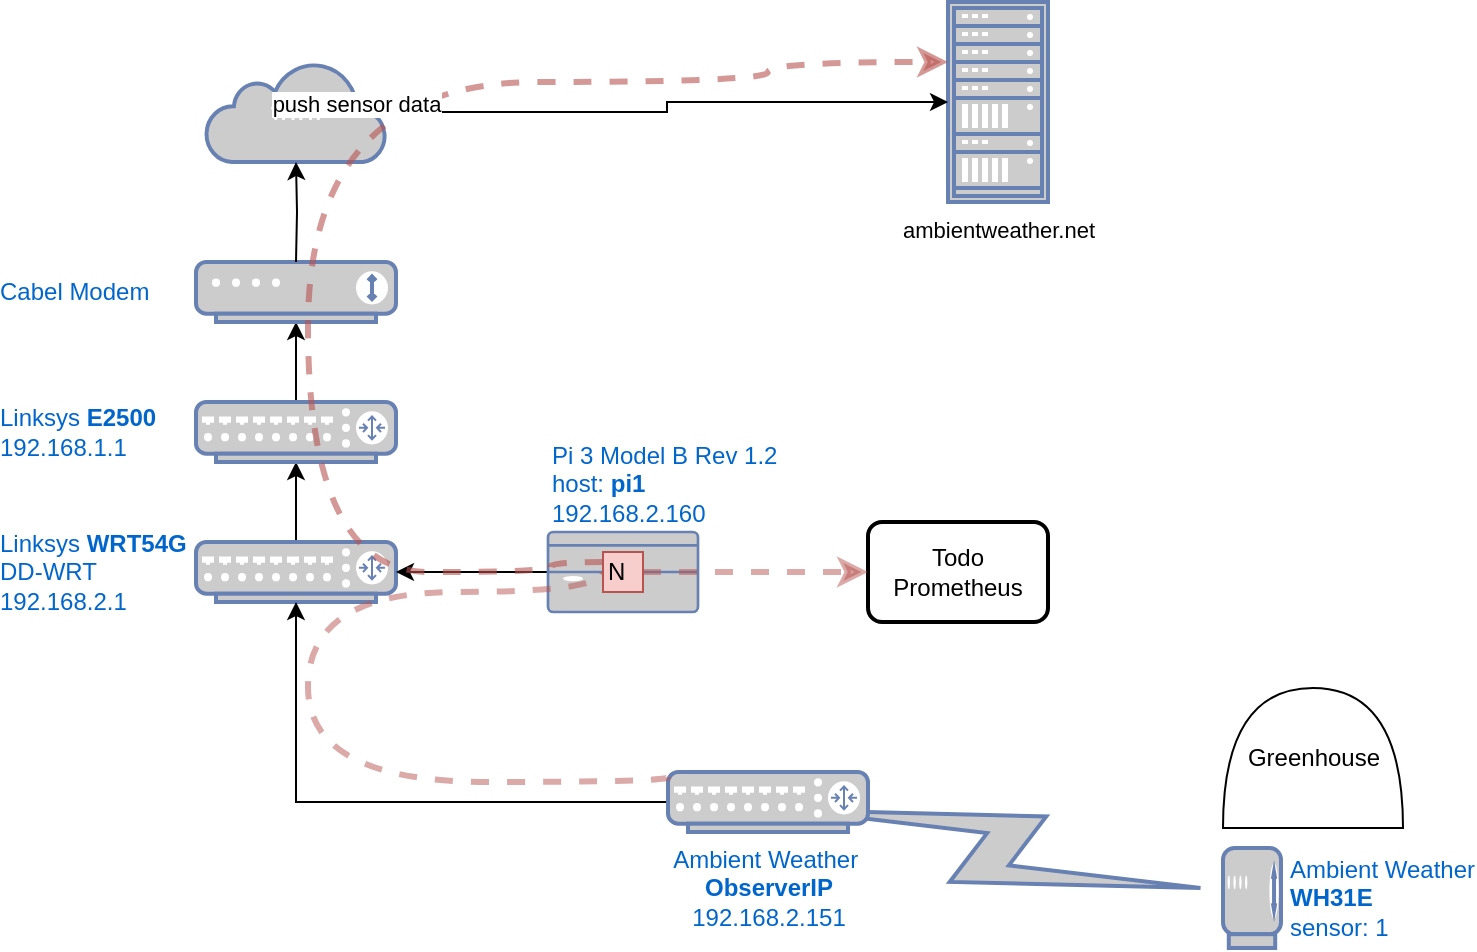 <mxfile>
    <diagram id="gKTQBFgvQ7YWo5DgVCbP" name="Page-1">
        <mxGraphModel dx="1091" dy="781" grid="1" gridSize="10" guides="1" tooltips="1" connect="1" arrows="1" fold="1" page="1" pageScale="1" pageWidth="850" pageHeight="1100" math="0" shadow="0">
            <root>
                <mxCell id="0"/>
                <mxCell id="1" parent="0"/>
                <mxCell id="16" value="" style="edgeStyle=orthogonalEdgeStyle;rounded=0;orthogonalLoop=1;jettySize=auto;html=1;" edge="1" parent="1" source="10" target="11">
                    <mxGeometry relative="1" as="geometry"/>
                </mxCell>
                <mxCell id="10" value="Linksys &lt;b&gt;WRT54G&lt;/b&gt;&lt;br&gt;DD-WRT&lt;br&gt;192.168.2.1" style="fontColor=#0066CC;verticalAlign=middle;verticalLabelPosition=middle;labelPosition=left;align=left;html=1;outlineConnect=0;fillColor=#CCCCCC;strokeColor=#6881B3;gradientColor=none;gradientDirection=north;strokeWidth=2;shape=mxgraph.networks.router;" vertex="1" parent="1">
                    <mxGeometry x="114" y="360" width="100" height="30" as="geometry"/>
                </mxCell>
                <mxCell id="27" value="" style="edgeStyle=orthogonalEdgeStyle;rounded=0;orthogonalLoop=1;jettySize=auto;html=1;" edge="1" parent="1" source="11" target="14">
                    <mxGeometry relative="1" as="geometry"/>
                </mxCell>
                <mxCell id="11" value="Linksys &lt;b&gt;E2500&lt;/b&gt;&lt;br&gt;192.168.1.1" style="fontColor=#0066CC;verticalAlign=middle;verticalLabelPosition=middle;labelPosition=left;align=left;html=1;outlineConnect=0;fillColor=#CCCCCC;strokeColor=#6881B3;gradientColor=none;gradientDirection=north;strokeWidth=2;shape=mxgraph.networks.router;" vertex="1" parent="1">
                    <mxGeometry x="114" y="290" width="100" height="30" as="geometry"/>
                </mxCell>
                <mxCell id="13" value="www" style="html=1;outlineConnect=0;fillColor=#CCCCCC;strokeColor=#6881B3;gradientColor=none;gradientDirection=north;strokeWidth=2;shape=mxgraph.networks.cloud;fontColor=#ffffff;" vertex="1" parent="1">
                    <mxGeometry x="119" y="120" width="90" height="50" as="geometry"/>
                </mxCell>
                <mxCell id="14" value="Cabel Modem" style="fontColor=#0066CC;verticalAlign=middle;verticalLabelPosition=middle;labelPosition=left;align=left;html=1;outlineConnect=0;fillColor=#CCCCCC;strokeColor=#6881B3;gradientColor=none;gradientDirection=north;strokeWidth=2;shape=mxgraph.networks.modem;" vertex="1" parent="1">
                    <mxGeometry x="114" y="220" width="100" height="30" as="geometry"/>
                </mxCell>
                <mxCell id="26" style="edgeStyle=orthogonalEdgeStyle;rounded=0;orthogonalLoop=1;jettySize=auto;html=1;entryX=1;entryY=0.5;entryDx=0;entryDy=0;entryPerimeter=0;" edge="1" parent="1" source="20" target="10">
                    <mxGeometry relative="1" as="geometry"/>
                </mxCell>
                <mxCell id="20" value="Pi 3 Model B Rev 1.2&lt;br&gt;host: &lt;b&gt;pi1&lt;/b&gt;&lt;br&gt;192.168.2.160" style="fontColor=#0066CC;verticalAlign=bottom;verticalLabelPosition=top;labelPosition=center;align=left;html=1;outlineConnect=0;fillColor=#CCCCCC;strokeColor=#6881B3;gradientColor=none;gradientDirection=north;strokeWidth=2;shape=mxgraph.networks.desktop_pc;" vertex="1" parent="1">
                    <mxGeometry x="290" y="355" width="75" height="40" as="geometry"/>
                </mxCell>
                <mxCell id="35" style="edgeStyle=orthogonalEdgeStyle;rounded=0;orthogonalLoop=1;jettySize=auto;html=1;" edge="1" parent="1" source="41" target="10">
                    <mxGeometry relative="1" as="geometry">
                        <mxPoint x="303" y="469.5" as="sourcePoint"/>
                    </mxGeometry>
                </mxCell>
                <mxCell id="30" value="Greenhouse" style="shape=or;whiteSpace=wrap;html=1;align=center;direction=north;" vertex="1" parent="1">
                    <mxGeometry x="627.5" y="433" width="90" height="70" as="geometry"/>
                </mxCell>
                <mxCell id="31" value="Ambient Weather&lt;br&gt;&lt;b&gt;WH31E&lt;/b&gt; &lt;br&gt;sensor: 1" style="fontColor=#0066CC;verticalAlign=middle;verticalLabelPosition=middle;labelPosition=right;align=left;html=1;outlineConnect=0;fillColor=#CCCCCC;strokeColor=#6881B3;gradientColor=none;gradientDirection=north;strokeWidth=2;shape=mxgraph.networks.modem;spacingLeft=2;" vertex="1" parent="1">
                    <mxGeometry x="627.5" y="513" width="29" height="50" as="geometry"/>
                </mxCell>
                <mxCell id="38" value="" style="html=1;outlineConnect=0;fillColor=#CCCCCC;strokeColor=#6881B3;gradientColor=none;gradientDirection=north;strokeWidth=2;shape=mxgraph.networks.comm_link_edge;html=1;" edge="1" parent="1" target="31">
                    <mxGeometry width="100" height="100" relative="1" as="geometry">
                        <mxPoint x="402.5" y="492" as="sourcePoint"/>
                        <mxPoint x="502.5" y="392" as="targetPoint"/>
                    </mxGeometry>
                </mxCell>
                <mxCell id="41" value="Ambient Weather&amp;nbsp;&lt;br&gt;&lt;b&gt;ObserverIP&lt;/b&gt;&lt;br&gt;192.168.2.151" style="fontColor=#0066CC;verticalAlign=top;verticalLabelPosition=bottom;labelPosition=center;align=center;html=1;outlineConnect=0;fillColor=#CCCCCC;strokeColor=#6881B3;gradientColor=none;gradientDirection=north;strokeWidth=2;shape=mxgraph.networks.router;" vertex="1" parent="1">
                    <mxGeometry x="350" y="475" width="100" height="30" as="geometry"/>
                </mxCell>
                <mxCell id="47" value="&lt;span style=&quot;color: rgb(0 , 0 , 0) ; font-size: 11px ; background-color: rgb(255 , 255 , 255)&quot;&gt;ambientweather.net&lt;/span&gt;" style="fontColor=#0066CC;verticalAlign=top;verticalLabelPosition=bottom;labelPosition=center;align=center;html=1;outlineConnect=0;fillColor=#CCCCCC;strokeColor=#6881B3;gradientColor=none;gradientDirection=north;strokeWidth=2;shape=mxgraph.networks.rack;" vertex="1" parent="1">
                    <mxGeometry x="490" y="90" width="50" height="100" as="geometry"/>
                </mxCell>
                <mxCell id="49" value="" style="edgeStyle=orthogonalEdgeStyle;rounded=0;orthogonalLoop=1;jettySize=auto;html=1;entryX=0.5;entryY=1;entryDx=0;entryDy=0;entryPerimeter=0;" edge="1" parent="1" target="13">
                    <mxGeometry relative="1" as="geometry">
                        <mxPoint x="164" y="220" as="sourcePoint"/>
                        <mxPoint x="174" y="260" as="targetPoint"/>
                    </mxGeometry>
                </mxCell>
                <mxCell id="51" value="" style="edgeStyle=orthogonalEdgeStyle;orthogonalLoop=1;jettySize=auto;html=1;rounded=0;" edge="1" parent="1" source="13" target="47">
                    <mxGeometry relative="1" as="geometry">
                        <mxPoint x="174" y="230" as="sourcePoint"/>
                        <mxPoint x="174" y="180" as="targetPoint"/>
                    </mxGeometry>
                </mxCell>
                <mxCell id="54" value="" style="endArrow=none;html=1;fontSize=12;exitX=0.003;exitY=0.086;exitDx=0;exitDy=0;exitPerimeter=0;dashed=1;edgeStyle=orthogonalEdgeStyle;curved=1;fillColor=#f8cecc;strokeColor=#b85450;strokeWidth=3;endFill=0;opacity=50;entryX=0;entryY=0.5;entryDx=0;entryDy=0;" edge="1" parent="1" source="41" target="58">
                    <mxGeometry relative="1" as="geometry">
                        <mxPoint x="320" y="460" as="sourcePoint"/>
                        <mxPoint x="310" y="430" as="targetPoint"/>
                        <Array as="points">
                            <mxPoint x="350" y="480"/>
                            <mxPoint x="170" y="480"/>
                            <mxPoint x="170" y="385"/>
                            <mxPoint x="317" y="385"/>
                        </Array>
                    </mxGeometry>
                </mxCell>
                <mxCell id="56" value="" style="endArrow=classic;html=1;fontSize=12;dashed=1;edgeStyle=orthogonalEdgeStyle;curved=1;fillColor=#f8cecc;strokeColor=#b85450;strokeWidth=3;opacity=60;exitX=0;exitY=0.25;exitDx=0;exitDy=0;" edge="1" parent="1" source="58" target="47">
                    <mxGeometry relative="1" as="geometry">
                        <mxPoint x="230.3" y="302.58" as="sourcePoint"/>
                        <mxPoint x="490" y="140" as="targetPoint"/>
                        <Array as="points">
                            <mxPoint x="291" y="370"/>
                            <mxPoint x="291" y="375"/>
                            <mxPoint x="170" y="375"/>
                            <mxPoint x="170" y="130"/>
                            <mxPoint x="400" y="130"/>
                            <mxPoint x="400" y="120"/>
                        </Array>
                    </mxGeometry>
                </mxCell>
                <mxCell id="57" value="push sensor data" style="edgeLabel;resizable=0;html=1;align=center;verticalAlign=middle;" connectable="0" vertex="1" parent="56">
                    <mxGeometry relative="1" as="geometry">
                        <mxPoint x="24" y="-23.21" as="offset"/>
                    </mxGeometry>
                </mxCell>
                <mxCell id="58" value="N" style="shape=hexagon;perimeter=hexagonPerimeter2;whiteSpace=wrap;html=1;fixedSize=1;fontSize=12;align=left;fillColor=#f8cecc;strokeColor=#b85450;size=-130;" vertex="1" parent="1">
                    <mxGeometry x="317.5" y="365" width="20" height="20" as="geometry"/>
                </mxCell>
                <mxCell id="61" value="Todo&lt;br&gt;Prometheus" style="rounded=1;whiteSpace=wrap;html=1;absoluteArcSize=1;arcSize=14;strokeWidth=2;fontSize=12;align=center;" vertex="1" parent="1">
                    <mxGeometry x="450" y="350" width="90" height="50" as="geometry"/>
                </mxCell>
                <mxCell id="62" value="" style="endArrow=classic;html=1;dashed=1;strokeWidth=3;fontSize=12;opacity=50;entryX=0;entryY=0.5;entryDx=0;entryDy=0;exitX=1;exitY=0.5;exitDx=0;exitDy=0;fillColor=#f8cecc;strokeColor=#b85450;" edge="1" parent="1" source="58" target="61">
                    <mxGeometry width="50" height="50" relative="1" as="geometry">
                        <mxPoint x="350" y="400" as="sourcePoint"/>
                        <mxPoint x="350" y="360" as="targetPoint"/>
                    </mxGeometry>
                </mxCell>
            </root>
        </mxGraphModel>
    </diagram>
</mxfile>